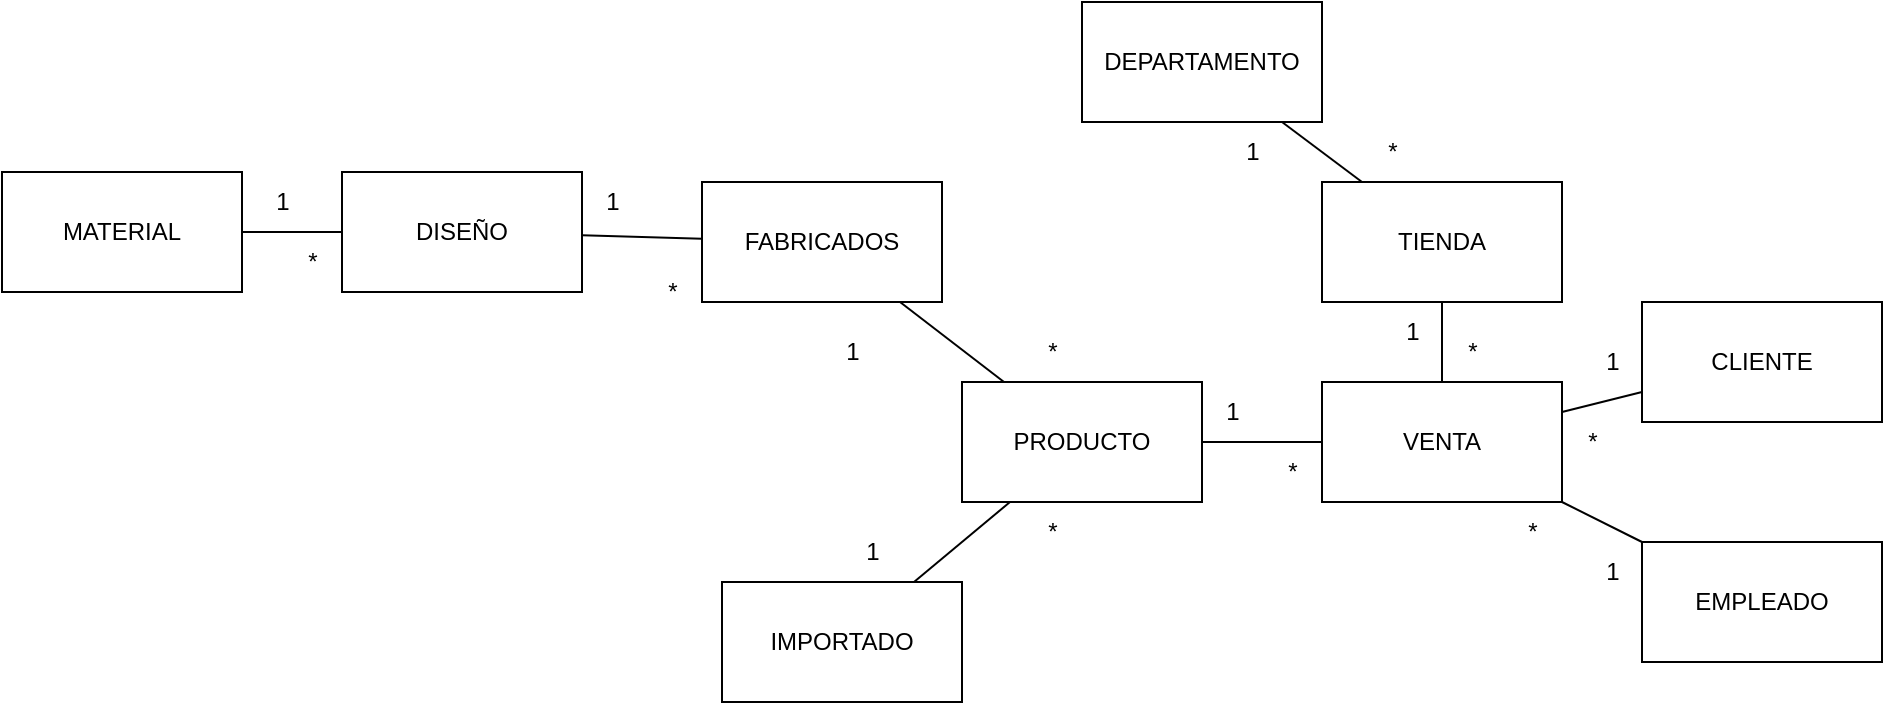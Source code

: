 <mxfile version="24.5.1" type="device">
  <diagram name="Page-1" id="faa3L1n8OZ34Tazv0fEz">
    <mxGraphModel dx="1900" dy="621" grid="1" gridSize="10" guides="1" tooltips="1" connect="1" arrows="1" fold="1" page="1" pageScale="1" pageWidth="850" pageHeight="1100" math="0" shadow="0">
      <root>
        <mxCell id="0" />
        <mxCell id="1" parent="0" />
        <mxCell id="LcaqU0R20rLrfzooCsV1-1" value="PRODUCTO" style="whiteSpace=wrap;html=1;" parent="1" vertex="1">
          <mxGeometry x="180" y="280" width="120" height="60" as="geometry" />
        </mxCell>
        <mxCell id="LcaqU0R20rLrfzooCsV1-4" style="rounded=0;orthogonalLoop=1;jettySize=auto;html=1;endArrow=none;endFill=0;" parent="1" source="LcaqU0R20rLrfzooCsV1-18" target="LcaqU0R20rLrfzooCsV1-1" edge="1">
          <mxGeometry relative="1" as="geometry" />
        </mxCell>
        <mxCell id="LcaqU0R20rLrfzooCsV1-2" value="DISEÑO" style="whiteSpace=wrap;html=1;" parent="1" vertex="1">
          <mxGeometry x="-130" y="175" width="120" height="60" as="geometry" />
        </mxCell>
        <mxCell id="LcaqU0R20rLrfzooCsV1-3" value="IMPORTADO" style="whiteSpace=wrap;html=1;" parent="1" vertex="1">
          <mxGeometry x="60" y="380" width="120" height="60" as="geometry" />
        </mxCell>
        <mxCell id="LcaqU0R20rLrfzooCsV1-5" style="rounded=0;orthogonalLoop=1;jettySize=auto;html=1;endArrow=none;endFill=0;" parent="1" source="LcaqU0R20rLrfzooCsV1-3" target="LcaqU0R20rLrfzooCsV1-1" edge="1">
          <mxGeometry relative="1" as="geometry">
            <mxPoint x="310" y="226" as="sourcePoint" />
            <mxPoint x="480" y="244" as="targetPoint" />
          </mxGeometry>
        </mxCell>
        <mxCell id="LcaqU0R20rLrfzooCsV1-6" value="VENTA" style="whiteSpace=wrap;html=1;" parent="1" vertex="1">
          <mxGeometry x="360" y="280" width="120" height="60" as="geometry" />
        </mxCell>
        <mxCell id="LcaqU0R20rLrfzooCsV1-8" style="rounded=0;orthogonalLoop=1;jettySize=auto;html=1;endArrow=none;endFill=0;" parent="1" source="LcaqU0R20rLrfzooCsV1-1" target="LcaqU0R20rLrfzooCsV1-6" edge="1">
          <mxGeometry relative="1" as="geometry">
            <mxPoint x="253" y="250" as="sourcePoint" />
            <mxPoint x="258" y="310" as="targetPoint" />
          </mxGeometry>
        </mxCell>
        <mxCell id="LcaqU0R20rLrfzooCsV1-9" value="CLIENTE" style="whiteSpace=wrap;html=1;" parent="1" vertex="1">
          <mxGeometry x="520" y="240" width="120" height="60" as="geometry" />
        </mxCell>
        <mxCell id="LcaqU0R20rLrfzooCsV1-11" style="rounded=0;orthogonalLoop=1;jettySize=auto;html=1;endArrow=none;endFill=0;" parent="1" source="LcaqU0R20rLrfzooCsV1-6" target="LcaqU0R20rLrfzooCsV1-9" edge="1">
          <mxGeometry relative="1" as="geometry">
            <mxPoint x="320" y="340" as="sourcePoint" />
            <mxPoint x="375" y="340" as="targetPoint" />
          </mxGeometry>
        </mxCell>
        <mxCell id="LcaqU0R20rLrfzooCsV1-12" value="EMPLEADO" style="whiteSpace=wrap;html=1;" parent="1" vertex="1">
          <mxGeometry x="520" y="360" width="120" height="60" as="geometry" />
        </mxCell>
        <mxCell id="LcaqU0R20rLrfzooCsV1-13" style="rounded=0;orthogonalLoop=1;jettySize=auto;html=1;endArrow=none;endFill=0;" parent="1" source="LcaqU0R20rLrfzooCsV1-6" target="LcaqU0R20rLrfzooCsV1-12" edge="1">
          <mxGeometry relative="1" as="geometry">
            <mxPoint x="472" y="310" as="sourcePoint" />
            <mxPoint x="533" y="260" as="targetPoint" />
          </mxGeometry>
        </mxCell>
        <mxCell id="LcaqU0R20rLrfzooCsV1-14" value="TIENDA" style="whiteSpace=wrap;html=1;" parent="1" vertex="1">
          <mxGeometry x="360" y="180" width="120" height="60" as="geometry" />
        </mxCell>
        <mxCell id="LcaqU0R20rLrfzooCsV1-15" value="DEPARTAMENTO" style="whiteSpace=wrap;html=1;" parent="1" vertex="1">
          <mxGeometry x="240" y="90" width="120" height="60" as="geometry" />
        </mxCell>
        <mxCell id="LcaqU0R20rLrfzooCsV1-16" style="rounded=0;orthogonalLoop=1;jettySize=auto;html=1;endArrow=none;endFill=0;" parent="1" source="LcaqU0R20rLrfzooCsV1-15" target="LcaqU0R20rLrfzooCsV1-14" edge="1">
          <mxGeometry relative="1" as="geometry">
            <mxPoint x="495" y="329" as="sourcePoint" />
            <mxPoint x="600" y="291" as="targetPoint" />
          </mxGeometry>
        </mxCell>
        <mxCell id="LcaqU0R20rLrfzooCsV1-17" style="rounded=0;orthogonalLoop=1;jettySize=auto;html=1;endArrow=none;endFill=0;" parent="1" source="LcaqU0R20rLrfzooCsV1-6" target="LcaqU0R20rLrfzooCsV1-14" edge="1">
          <mxGeometry relative="1" as="geometry">
            <mxPoint x="403" y="120" as="sourcePoint" />
            <mxPoint x="428" y="180" as="targetPoint" />
          </mxGeometry>
        </mxCell>
        <mxCell id="LcaqU0R20rLrfzooCsV1-18" value="FABRICADOS" style="whiteSpace=wrap;html=1;" parent="1" vertex="1">
          <mxGeometry x="50" y="180" width="120" height="60" as="geometry" />
        </mxCell>
        <mxCell id="LcaqU0R20rLrfzooCsV1-19" style="rounded=0;orthogonalLoop=1;jettySize=auto;html=1;endArrow=none;endFill=0;" parent="1" source="LcaqU0R20rLrfzooCsV1-18" target="LcaqU0R20rLrfzooCsV1-2" edge="1">
          <mxGeometry relative="1" as="geometry">
            <mxPoint x="163" y="230" as="sourcePoint" />
            <mxPoint x="207" y="260" as="targetPoint" />
          </mxGeometry>
        </mxCell>
        <mxCell id="LcaqU0R20rLrfzooCsV1-20" value="MATERIAL" style="whiteSpace=wrap;html=1;" parent="1" vertex="1">
          <mxGeometry x="-300" y="175" width="120" height="60" as="geometry" />
        </mxCell>
        <mxCell id="LcaqU0R20rLrfzooCsV1-21" style="rounded=0;orthogonalLoop=1;jettySize=auto;html=1;endArrow=none;endFill=0;" parent="1" source="LcaqU0R20rLrfzooCsV1-20" target="LcaqU0R20rLrfzooCsV1-2" edge="1">
          <mxGeometry relative="1" as="geometry">
            <mxPoint x="-37" y="265" as="sourcePoint" />
            <mxPoint x="7" y="295" as="targetPoint" />
          </mxGeometry>
        </mxCell>
        <mxCell id="LcaqU0R20rLrfzooCsV1-22" value="1" style="text;html=1;align=center;verticalAlign=middle;resizable=0;points=[];autosize=1;strokeColor=none;fillColor=none;" parent="1" vertex="1">
          <mxGeometry x="-175" y="175" width="30" height="30" as="geometry" />
        </mxCell>
        <mxCell id="LcaqU0R20rLrfzooCsV1-23" value="*" style="text;html=1;align=center;verticalAlign=middle;resizable=0;points=[];autosize=1;strokeColor=none;fillColor=none;" parent="1" vertex="1">
          <mxGeometry x="-160" y="205" width="30" height="30" as="geometry" />
        </mxCell>
        <mxCell id="LcaqU0R20rLrfzooCsV1-24" value="*" style="text;html=1;align=center;verticalAlign=middle;resizable=0;points=[];autosize=1;strokeColor=none;fillColor=none;" parent="1" vertex="1">
          <mxGeometry x="20" y="220" width="30" height="30" as="geometry" />
        </mxCell>
        <mxCell id="LcaqU0R20rLrfzooCsV1-26" value="1" style="text;html=1;align=center;verticalAlign=middle;resizable=0;points=[];autosize=1;strokeColor=none;fillColor=none;" parent="1" vertex="1">
          <mxGeometry x="-10" y="175" width="30" height="30" as="geometry" />
        </mxCell>
        <mxCell id="LcaqU0R20rLrfzooCsV1-27" value="1" style="text;html=1;align=center;verticalAlign=middle;resizable=0;points=[];autosize=1;strokeColor=none;fillColor=none;" parent="1" vertex="1">
          <mxGeometry x="120" y="350" width="30" height="30" as="geometry" />
        </mxCell>
        <mxCell id="LcaqU0R20rLrfzooCsV1-28" value="*" style="text;html=1;align=center;verticalAlign=middle;resizable=0;points=[];autosize=1;strokeColor=none;fillColor=none;" parent="1" vertex="1">
          <mxGeometry x="210" y="340" width="30" height="30" as="geometry" />
        </mxCell>
        <mxCell id="LcaqU0R20rLrfzooCsV1-29" value="1" style="text;html=1;align=center;verticalAlign=middle;resizable=0;points=[];autosize=1;strokeColor=none;fillColor=none;" parent="1" vertex="1">
          <mxGeometry x="300" y="280" width="30" height="30" as="geometry" />
        </mxCell>
        <mxCell id="LcaqU0R20rLrfzooCsV1-30" value="*" style="text;html=1;align=center;verticalAlign=middle;resizable=0;points=[];autosize=1;strokeColor=none;fillColor=none;" parent="1" vertex="1">
          <mxGeometry x="330" y="310" width="30" height="30" as="geometry" />
        </mxCell>
        <mxCell id="LcaqU0R20rLrfzooCsV1-31" value="1" style="text;html=1;align=center;verticalAlign=middle;resizable=0;points=[];autosize=1;strokeColor=none;fillColor=none;" parent="1" vertex="1">
          <mxGeometry x="390" y="240" width="30" height="30" as="geometry" />
        </mxCell>
        <mxCell id="LcaqU0R20rLrfzooCsV1-32" value="*" style="text;html=1;align=center;verticalAlign=middle;resizable=0;points=[];autosize=1;strokeColor=none;fillColor=none;" parent="1" vertex="1">
          <mxGeometry x="420" y="250" width="30" height="30" as="geometry" />
        </mxCell>
        <mxCell id="LcaqU0R20rLrfzooCsV1-33" value="1" style="text;html=1;align=center;verticalAlign=middle;resizable=0;points=[];autosize=1;strokeColor=none;fillColor=none;" parent="1" vertex="1">
          <mxGeometry x="310" y="150" width="30" height="30" as="geometry" />
        </mxCell>
        <mxCell id="LcaqU0R20rLrfzooCsV1-34" value="*" style="text;html=1;align=center;verticalAlign=middle;resizable=0;points=[];autosize=1;strokeColor=none;fillColor=none;" parent="1" vertex="1">
          <mxGeometry x="380" y="150" width="30" height="30" as="geometry" />
        </mxCell>
        <mxCell id="LcaqU0R20rLrfzooCsV1-35" value="1" style="text;html=1;align=center;verticalAlign=middle;resizable=0;points=[];autosize=1;strokeColor=none;fillColor=none;" parent="1" vertex="1">
          <mxGeometry x="490" y="255" width="30" height="30" as="geometry" />
        </mxCell>
        <mxCell id="LcaqU0R20rLrfzooCsV1-36" value="*" style="text;html=1;align=center;verticalAlign=middle;resizable=0;points=[];autosize=1;strokeColor=none;fillColor=none;" parent="1" vertex="1">
          <mxGeometry x="480" y="295" width="30" height="30" as="geometry" />
        </mxCell>
        <mxCell id="LcaqU0R20rLrfzooCsV1-37" value="*" style="text;html=1;align=center;verticalAlign=middle;resizable=0;points=[];autosize=1;strokeColor=none;fillColor=none;" parent="1" vertex="1">
          <mxGeometry x="450" y="340" width="30" height="30" as="geometry" />
        </mxCell>
        <mxCell id="LcaqU0R20rLrfzooCsV1-38" value="1" style="text;html=1;align=center;verticalAlign=middle;resizable=0;points=[];autosize=1;strokeColor=none;fillColor=none;" parent="1" vertex="1">
          <mxGeometry x="490" y="360" width="30" height="30" as="geometry" />
        </mxCell>
        <mxCell id="k2b0aGMA-Aoxa9aWomiX-1" value="1" style="text;html=1;align=center;verticalAlign=middle;resizable=0;points=[];autosize=1;strokeColor=none;fillColor=none;" vertex="1" parent="1">
          <mxGeometry x="110" y="250" width="30" height="30" as="geometry" />
        </mxCell>
        <mxCell id="k2b0aGMA-Aoxa9aWomiX-2" value="*" style="text;html=1;align=center;verticalAlign=middle;resizable=0;points=[];autosize=1;strokeColor=none;fillColor=none;" vertex="1" parent="1">
          <mxGeometry x="210" y="250" width="30" height="30" as="geometry" />
        </mxCell>
      </root>
    </mxGraphModel>
  </diagram>
</mxfile>
